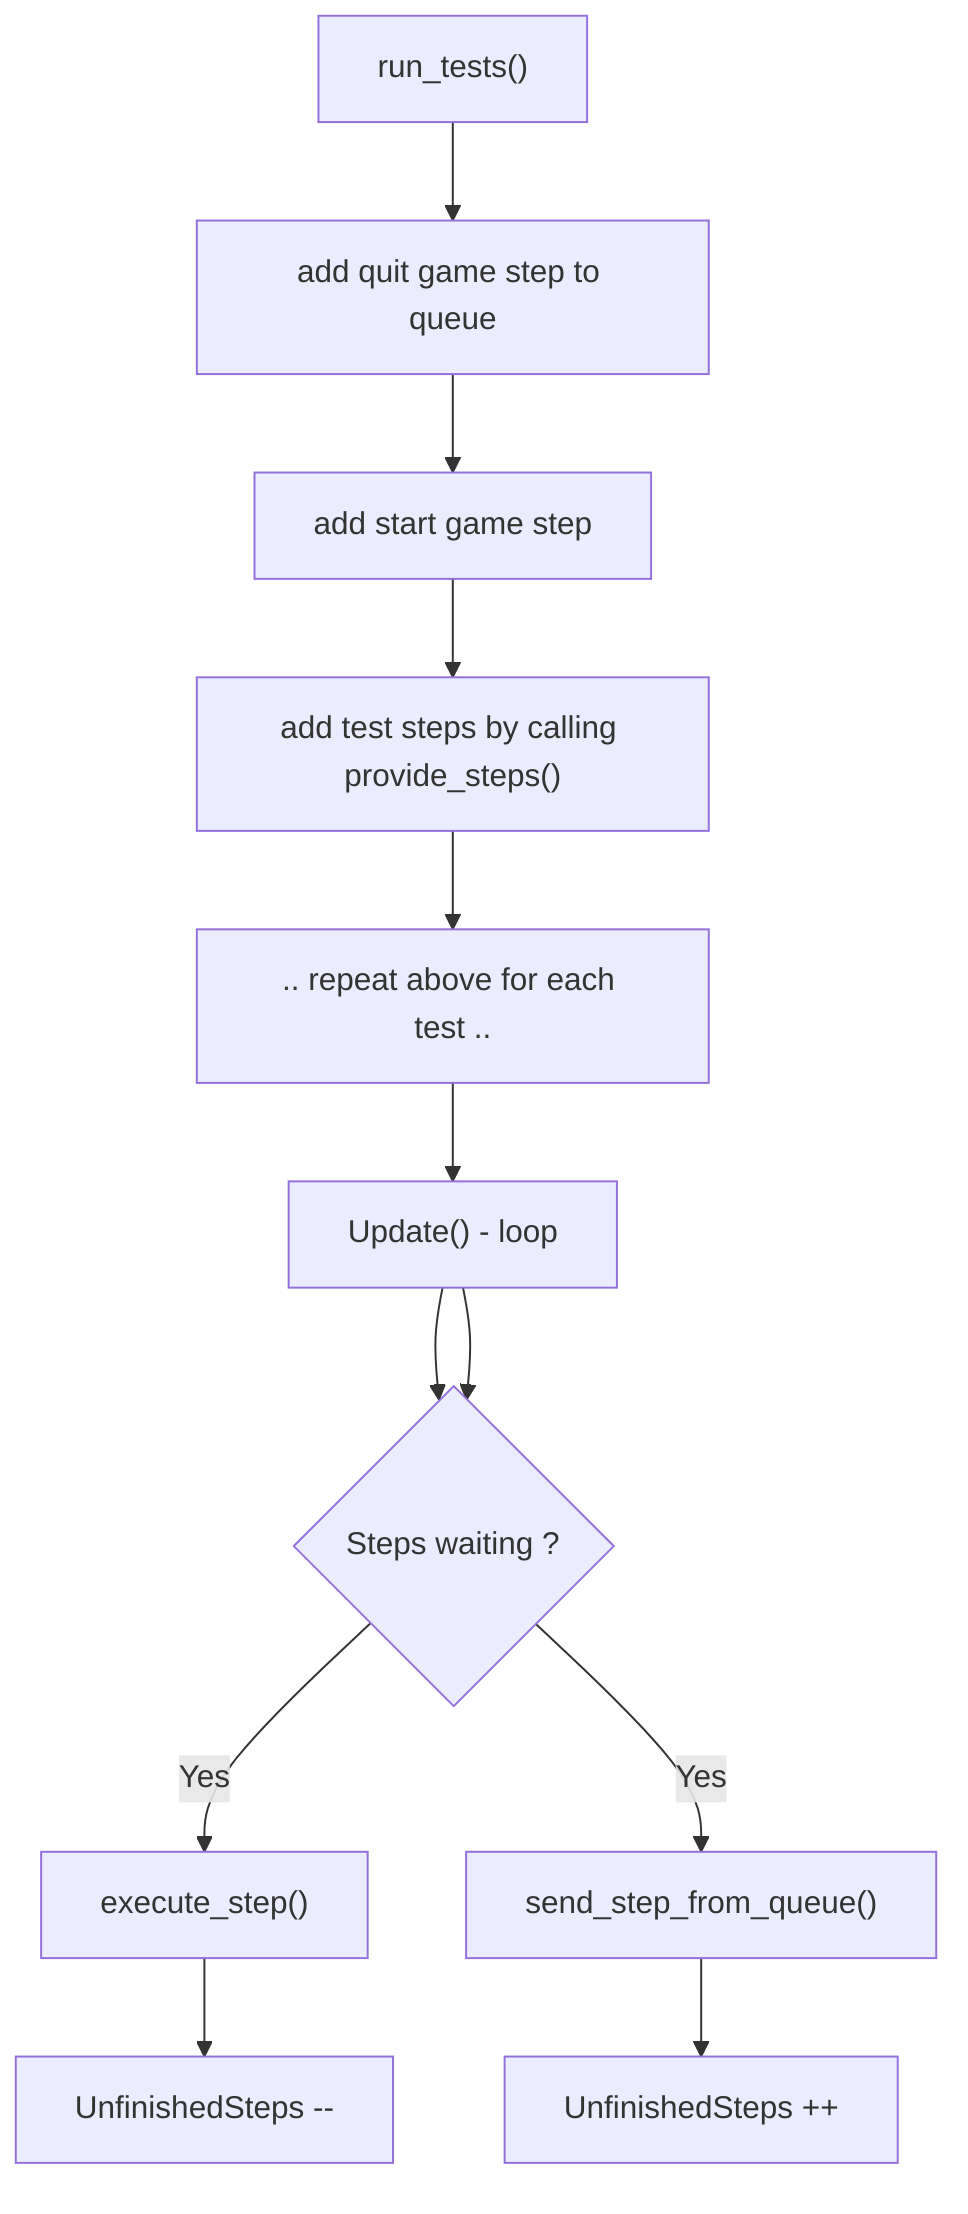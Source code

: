 flowchart TD
    Run["run_tests()"]
    Start["add start game step"]
    AddMovement["add test steps by calling provide_steps()"]
    Quit["add quit game step to queue"]
    Repeat[".. repeat above for each test .."]
    UnfinishedSteps{"UnfinishedSteps == 0 ?"}
    Send["send_step_from_queue()"]
    Update["Update() - loop"]
    IncreaseUnfinished["UnfinishedSteps ++"]
    DecreaseUnfinished["UnfinishedSteps --"]
    ExecuteStep["execute_step()"]
    UnfinishedSteps{"Steps  waiting ?"}

    Run --> Quit --> Start --> AddMovement --> Repeat --> Update
    Update --> UnfinishedSteps
    Update --> UnfinishedSteps -- Yes--> ExecuteStep --> DecreaseUnfinished

    UnfinishedSteps -- Yes -->   Send --> IncreaseUnfinished